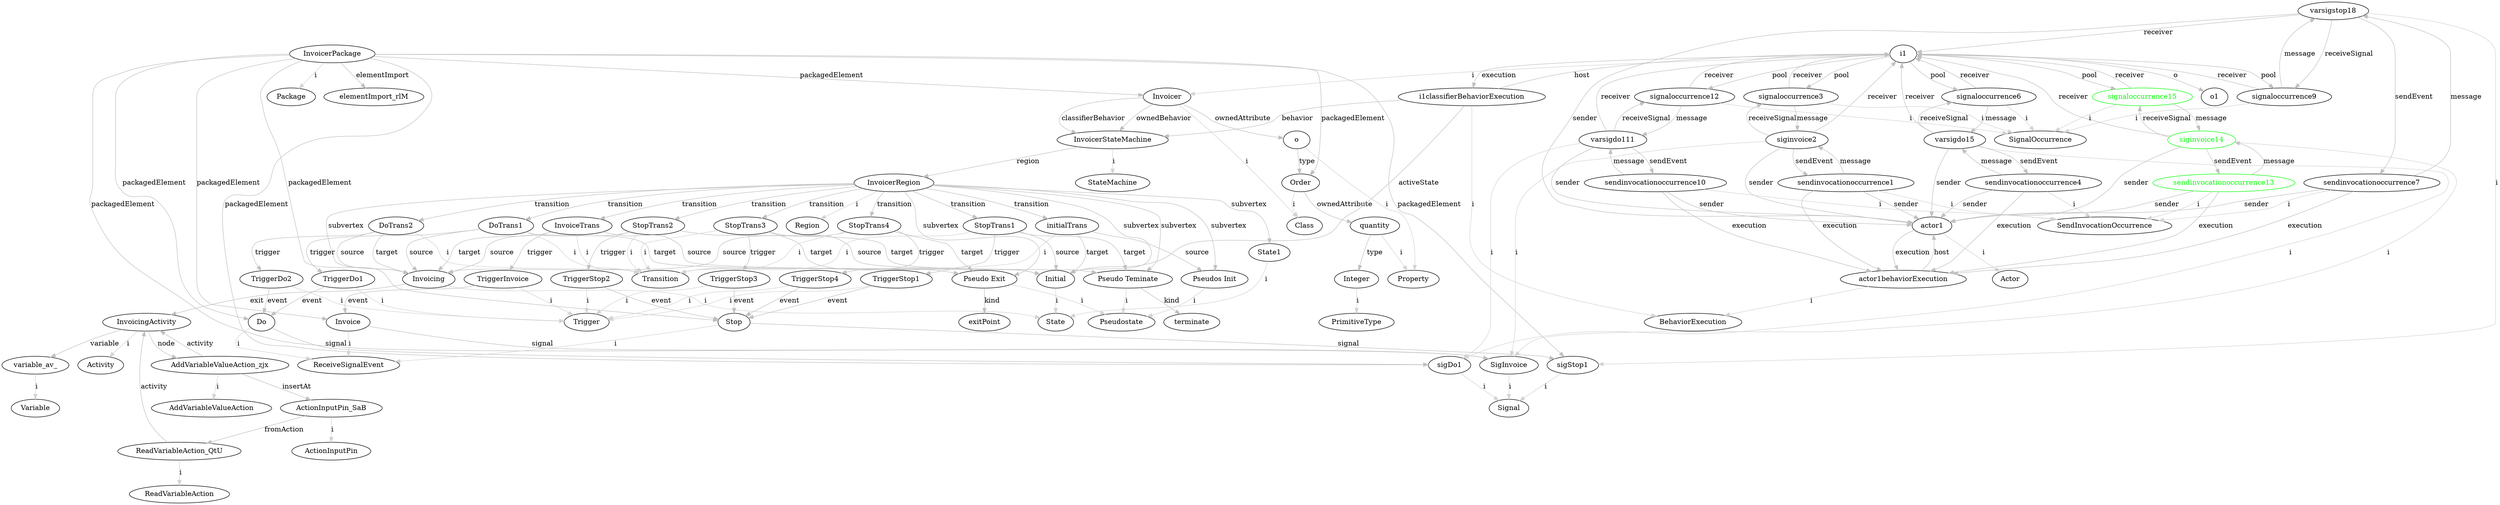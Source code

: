 digraph umlMetamodel {
	"InvoicerPackage" -> "Package" [label="i", color="lightgrey"]
	"InvoicerPackage" -> "elementImport_rlM" [label="elementImport", color="grey"]
	"InvoicerPackage" -> "Invoicer" [label="packagedElement", color="grey"]
	"Invoicer" -> "Class" [label="i", color="lightgrey"]
	"Invoicer" -> "InvoicerStateMachine" [label="classifierBehavior", color="grey"]
	"Invoicer" -> "o" [label="ownedAttribute", color="grey"]
	"o" -> "Property" [label="i", color="lightgrey"]
	"o" -> "Order" [label="type", color="grey"]
	"Invoicer" -> "InvoicerStateMachine" [label="ownedBehavior", color="grey"]
	"InvoicerStateMachine" -> "StateMachine" [label="i", color="lightgrey"]
	"InvoicerStateMachine" -> "InvoicerRegion" [label="region", color="grey"]
	"InvoicerRegion" -> "Region" [label="i", color="lightgrey"]
	"InvoicerRegion" -> "State1" [label="subvertex", color="grey"]
	"State1" -> "State" [label="i", color="lightgrey"]
	"InvoicerRegion" -> "Initial" [label="subvertex", color="grey"]
	"Initial" -> "State" [label="i", color="lightgrey"]
	"InvoicerRegion" -> "Pseudos Init" [label="subvertex", color="grey"]
	"Pseudos Init" -> "Pseudostate" [label="i", color="lightgrey"]
	"InvoicerRegion" -> "Invoicing" [label="subvertex", color="grey"]
	"Invoicing" -> "State" [label="i", color="lightgrey"]
	"Invoicing" -> "InvoicingActivity" [label="exit", color="grey"]
	"InvoicingActivity" -> "Activity" [label="i", color="lightgrey"]
	"InvoicingActivity" -> "variable_av_" [label="variable", color="grey"]
	"variable_av_" -> "Variable" [label="i", color="lightgrey"]
	"InvoicingActivity" -> "AddVariableValueAction_zjx" [label="node", color="grey"]
	"AddVariableValueAction_zjx" -> "InvoicingActivity" [label="activity", color="grey"]
	"AddVariableValueAction_zjx" -> "AddVariableValueAction" [label="i", color="lightgrey"]
	"AddVariableValueAction_zjx" -> "ActionInputPin_SaB" [label="insertAt", color="grey"]
	"ActionInputPin_SaB" -> "ActionInputPin" [label="i", color="lightgrey"]
	"ActionInputPin_SaB" -> "ReadVariableAction_QtU" [label="fromAction", color="grey"]
	"ReadVariableAction_QtU" -> "InvoicingActivity" [label="activity", color="grey"]
	"ReadVariableAction_QtU" -> "ReadVariableAction" [label="i", color="lightgrey"]
	"InvoicerRegion" -> "Pseudo Teminate" [label="subvertex", color="grey"]
	"Pseudo Teminate" -> "Pseudostate" [label="i", color="lightgrey"]
	"Pseudo Teminate" -> "terminate" [label="kind", color="grey"]
	"InvoicerRegion" -> "Pseudo Exit" [label="subvertex", color="grey"]
	"Pseudo Exit" -> "Pseudostate" [label="i", color="lightgrey"]
	"Pseudo Exit" -> "exitPoint" [label="kind", color="grey"]
	"InvoicerRegion" -> "initialTrans" [label="transition", color="grey"]
	"initialTrans" -> "Transition" [label="i", color="lightgrey"]
	"initialTrans" -> "Pseudos Init" [label="source", color="grey"]
	"initialTrans" -> "Initial" [label="target", color="grey"]
	"InvoicerRegion" -> "InvoiceTrans" [label="transition", color="grey"]
	"InvoiceTrans" -> "Transition" [label="i", color="lightgrey"]
	"InvoiceTrans" -> "Initial" [label="source", color="grey"]
	"InvoiceTrans" -> "Invoicing" [label="target", color="grey"]
	"InvoiceTrans" -> "TriggerInvoice" [label="trigger", color="grey"]
	"TriggerInvoice" -> "Trigger" [label="i", color="lightgrey"]
	"TriggerInvoice" -> "Invoice" [label="event", color="grey"]
	"InvoicerRegion" -> "DoTrans1" [label="transition", color="grey"]
	"DoTrans1" -> "Transition" [label="i", color="lightgrey"]
	"DoTrans1" -> "Invoicing" [label="source", color="grey"]
	"DoTrans1" -> "Initial" [label="target", color="grey"]
	"DoTrans1" -> "TriggerDo1" [label="trigger", color="grey"]
	"TriggerDo1" -> "Trigger" [label="i", color="lightgrey"]
	"TriggerDo1" -> "Do" [label="event", color="grey"]
	"InvoicerRegion" -> "StopTrans1" [label="transition", color="grey"]
	"StopTrans1" -> "Transition" [label="i", color="lightgrey"]
	"StopTrans1" -> "Initial" [label="source", color="grey"]
	"StopTrans1" -> "Pseudo Teminate" [label="target", color="grey"]
	"StopTrans1" -> "TriggerStop1" [label="trigger", color="grey"]
	"TriggerStop1" -> "Trigger" [label="i", color="lightgrey"]
	"TriggerStop1" -> "Stop" [label="event", color="grey"]
	"InvoicerRegion" -> "StopTrans2" [label="transition", color="grey"]
	"StopTrans2" -> "Transition" [label="i", color="lightgrey"]
	"StopTrans2" -> "Invoicing" [label="source", color="grey"]
	"StopTrans2" -> "Pseudo Teminate" [label="target", color="grey"]
	"StopTrans2" -> "TriggerStop2" [label="trigger", color="grey"]
	"TriggerStop2" -> "Trigger" [label="i", color="lightgrey"]
	"TriggerStop2" -> "Stop" [label="event", color="grey"]
	"InvoicerRegion" -> "DoTrans2" [label="transition", color="grey"]
	"DoTrans2" -> "Transition" [label="i", color="lightgrey"]
	"DoTrans2" -> "Invoicing" [label="source", color="grey"]
	"DoTrans2" -> "Invoicing" [label="target", color="grey"]
	"DoTrans2" -> "TriggerDo2" [label="trigger", color="grey"]
	"TriggerDo2" -> "Trigger" [label="i", color="lightgrey"]
	"TriggerDo2" -> "Do" [label="event", color="grey"]
	"InvoicerRegion" -> "StopTrans3" [label="transition", color="grey"]
	"StopTrans3" -> "Transition" [label="i", color="lightgrey"]
	"StopTrans3" -> "Initial" [label="source", color="grey"]
	"StopTrans3" -> "Pseudo Exit" [label="target", color="grey"]
	"StopTrans3" -> "TriggerStop3" [label="trigger", color="grey"]
	"TriggerStop3" -> "Trigger" [label="i", color="lightgrey"]
	"TriggerStop3" -> "Stop" [label="event", color="grey"]
	"InvoicerRegion" -> "StopTrans4" [label="transition", color="grey"]
	"StopTrans4" -> "Transition" [label="i", color="lightgrey"]
	"StopTrans4" -> "Invoicing" [label="source", color="grey"]
	"StopTrans4" -> "Pseudo Exit" [label="target", color="grey"]
	"StopTrans4" -> "TriggerStop4" [label="trigger", color="grey"]
	"TriggerStop4" -> "Trigger" [label="i", color="lightgrey"]
	"TriggerStop4" -> "Stop" [label="event", color="grey"]
	"InvoicerPackage" -> "Do" [label="packagedElement", color="grey"]
	"Do" -> "ReceiveSignalEvent" [label="i", color="lightgrey"]
	"Do" -> "sigDo1" [label="signal", color="grey"]
	"InvoicerPackage" -> "sigDo1" [label="packagedElement", color="grey"]
	"sigDo1" -> "Signal" [label="i", color="lightgrey"]
	"InvoicerPackage" -> "Stop" [label="packagedElement", color="grey"]
	"Stop" -> "ReceiveSignalEvent" [label="i", color="lightgrey"]
	"Stop" -> "sigStop1" [label="signal", color="grey"]
	"InvoicerPackage" -> "sigStop1" [label="packagedElement", color="grey"]
	"sigStop1" -> "Signal" [label="i", color="lightgrey"]
	"InvoicerPackage" -> "Invoice" [label="packagedElement", color="grey"]
	"Invoice" -> "ReceiveSignalEvent" [label="i", color="lightgrey"]
	"Invoice" -> "SigInvoice" [label="signal", color="grey"]
	"InvoicerPackage" -> "SigInvoice" [label="packagedElement", color="grey"]
	"SigInvoice" -> "Signal" [label="i", color="lightgrey"]
	"InvoicerPackage" -> "Order" [label="packagedElement", color="grey"]
	"Order" -> "Class" [label="i", color="lightgrey"]
	"Order" -> "quantity" [label="ownedAttribute", color="grey"]
	"quantity" -> "Property" [label="i", color="lightgrey"]
	"quantity" -> "Integer" [label="type", color="grey"]
	"Integer" -> "PrimitiveType" [label="i", color="lightgrey"]
	"i1" -> "Invoicer" [label="i", color="lightgrey"]
	"i1" -> "o1" [label="o", color="grey"]
	"i1classifierBehaviorExecution" -> "BehaviorExecution" [label="i", color="lightgrey"]
	"i1" -> "i1classifierBehaviorExecution" [label="execution", color="grey"]
	"i1classifierBehaviorExecution" -> "i1" [label="host", color="grey"]
	"i1classifierBehaviorExecution" -> "InvoicerStateMachine" [label="behavior", color="grey"]
	"i1classifierBehaviorExecution" -> "Initial" [label="activeState", color="grey"]
	"actor1" -> "Actor" [label="i", color="lightgrey"]
	"actor1behaviorExecution" -> "BehaviorExecution" [label="i", color="lightgrey"]
	"actor1" -> "actor1behaviorExecution" [label="execution", color="grey"]
	"actor1behaviorExecution" -> "actor1" [label="host", color="grey"]
	"sendinvocationoccurrence1" -> "SendInvocationOccurrence" [label="i", color="lightgrey"]
	"sendinvocationoccurrence1" -> "siginvoice2" [label="message", color="grey"]
	"siginvoice2" -> "sendinvocationoccurrence1" [label="sendEvent", color="grey"]
	"siginvoice2" -> "signaloccurrence3" [label="receiveSignal", color="grey"]
	"signaloccurrence3" -> "siginvoice2" [label="message", color="grey"]
	"signaloccurrence3" -> "SignalOccurrence" [label="i", color="lightgrey"]
	"siginvoice2" -> "SigInvoice" [label="i", color="lightgrey"]
	"signaloccurrence3" -> "i1" [label="receiver", color="grey"]
	"i1" -> "signaloccurrence3" [label="pool", color="grey"]
	"siginvoice2" -> "actor1" [label="sender", color="grey"]
	"sendinvocationoccurrence1" -> "actor1" [label="sender", color="grey"]
	"siginvoice2" -> "i1" [label="receiver", color="grey"]
	"sendinvocationoccurrence1" -> "actor1behaviorExecution" [label="execution", color="grey"]
	"sendinvocationoccurrence4" -> "SendInvocationOccurrence" [label="i", color="lightgrey"]
	"sendinvocationoccurrence4" -> "varsigdo15" [label="message", color="grey"]
	"varsigdo15" -> "sendinvocationoccurrence4" [label="sendEvent", color="grey"]
	"varsigdo15" -> "signaloccurrence6" [label="receiveSignal", color="grey"]
	"signaloccurrence6" -> "varsigdo15" [label="message", color="grey"]
	"signaloccurrence6" -> "SignalOccurrence" [label="i", color="lightgrey"]
	"varsigdo15" -> "sigDo1" [label="i", color="lightgrey"]
	"signaloccurrence6" -> "i1" [label="receiver", color="grey"]
	"i1" -> "signaloccurrence6" [label="pool", color="grey"]
	"varsigdo15" -> "actor1" [label="sender", color="grey"]
	"sendinvocationoccurrence4" -> "actor1" [label="sender", color="grey"]
	"varsigdo15" -> "i1" [label="receiver", color="grey"]
	"sendinvocationoccurrence4" -> "actor1behaviorExecution" [label="execution", color="grey"]
	"sendinvocationoccurrence7" -> "SendInvocationOccurrence" [label="i", color="lightgrey"]
	"sendinvocationoccurrence7" -> "varsigstop18" [label="message", color="grey"]
	"varsigstop18" -> "sendinvocationoccurrence7" [label="sendEvent", color="grey"]
	"varsigstop18" -> "signaloccurrence9" [label="receiveSignal", color="grey"]
	"signaloccurrence9" -> "varsigstop18" [label="message", color="grey"]
	"signaloccurrence9" -> "SignalOccurrence" [label="i", color="lightgrey"]
	"varsigstop18" -> "sigStop1" [label="i", color="lightgrey"]
	"signaloccurrence9" -> "i1" [label="receiver", color="grey"]
	"i1" -> "signaloccurrence9" [label="pool", color="grey"]
	"varsigstop18" -> "actor1" [label="sender", color="grey"]
	"sendinvocationoccurrence7" -> "actor1" [label="sender", color="grey"]
	"varsigstop18" -> "i1" [label="receiver", color="grey"]
	"sendinvocationoccurrence7" -> "actor1behaviorExecution" [label="execution", color="grey"]
	"sendinvocationoccurrence10" -> "SendInvocationOccurrence" [label="i", color="lightgrey"]
	"sendinvocationoccurrence10" -> "varsigdo111" [label="message", color="grey"]
	"varsigdo111" -> "sendinvocationoccurrence10" [label="sendEvent", color="grey"]
	"varsigdo111" -> "signaloccurrence12" [label="receiveSignal", color="grey"]
	"signaloccurrence12" -> "varsigdo111" [label="message", color="grey"]
	"signaloccurrence12" -> "SignalOccurrence" [label="i", color="lightgrey"]
	"varsigdo111" -> "sigDo1" [label="i", color="lightgrey"]
	"signaloccurrence12" -> "i1" [label="receiver", color="grey"]
	"i1" -> "signaloccurrence12" [label="pool", color="grey"]
	"varsigdo111" -> "actor1" [label="sender", color="grey"]
	"sendinvocationoccurrence10" -> "actor1" [label="sender", color="grey"]
	"varsigdo111" -> "i1" [label="receiver", color="grey"]
	"sendinvocationoccurrence10" -> "actor1behaviorExecution" [label="execution", color="grey"]
	"sendinvocationoccurrence13" -> "SendInvocationOccurrence" [label="i", color="lightgrey"]
	"sendinvocationoccurrence13" [color="green", fontcolor="green"]
	"sendinvocationoccurrence13" -> "siginvoice14" [label="message", color="grey"]
	"sendinvocationoccurrence13" [color="green", fontcolor="green"]
	"siginvoice14" [color="green", fontcolor="green"]
	"siginvoice14" -> "sendinvocationoccurrence13" [label="sendEvent", color="grey"]
	"siginvoice14" [color="green", fontcolor="green"]
	"sendinvocationoccurrence13" [color="green", fontcolor="green"]
	"siginvoice14" -> "signaloccurrence15" [label="receiveSignal", color="grey"]
	"siginvoice14" [color="green", fontcolor="green"]
	"signaloccurrence15" [color="green", fontcolor="green"]
	"signaloccurrence15" -> "siginvoice14" [label="message", color="grey"]
	"signaloccurrence15" [color="green", fontcolor="green"]
	"siginvoice14" [color="green", fontcolor="green"]
	"signaloccurrence15" -> "SignalOccurrence" [label="i", color="lightgrey"]
	"signaloccurrence15" [color="green", fontcolor="green"]
	"siginvoice14" -> "SigInvoice" [label="i", color="lightgrey"]
	"siginvoice14" [color="green", fontcolor="green"]
	"signaloccurrence15" -> "i1" [label="receiver", color="grey"]
	"signaloccurrence15" [color="green", fontcolor="green"]
	"i1" -> "signaloccurrence15" [label="pool", color="grey"]
	"signaloccurrence15" [color="green", fontcolor="green"]
	"siginvoice14" -> "actor1" [label="sender", color="grey"]
	"siginvoice14" [color="green", fontcolor="green"]
	"sendinvocationoccurrence13" -> "actor1" [label="sender", color="grey"]
	"sendinvocationoccurrence13" [color="green", fontcolor="green"]
	"siginvoice14" -> "i1" [label="receiver", color="grey"]
	"siginvoice14" [color="green", fontcolor="green"]
	"sendinvocationoccurrence13" -> "actor1behaviorExecution" [label="execution", color="grey"]
	"sendinvocationoccurrence13" [color="green", fontcolor="green"]
}
